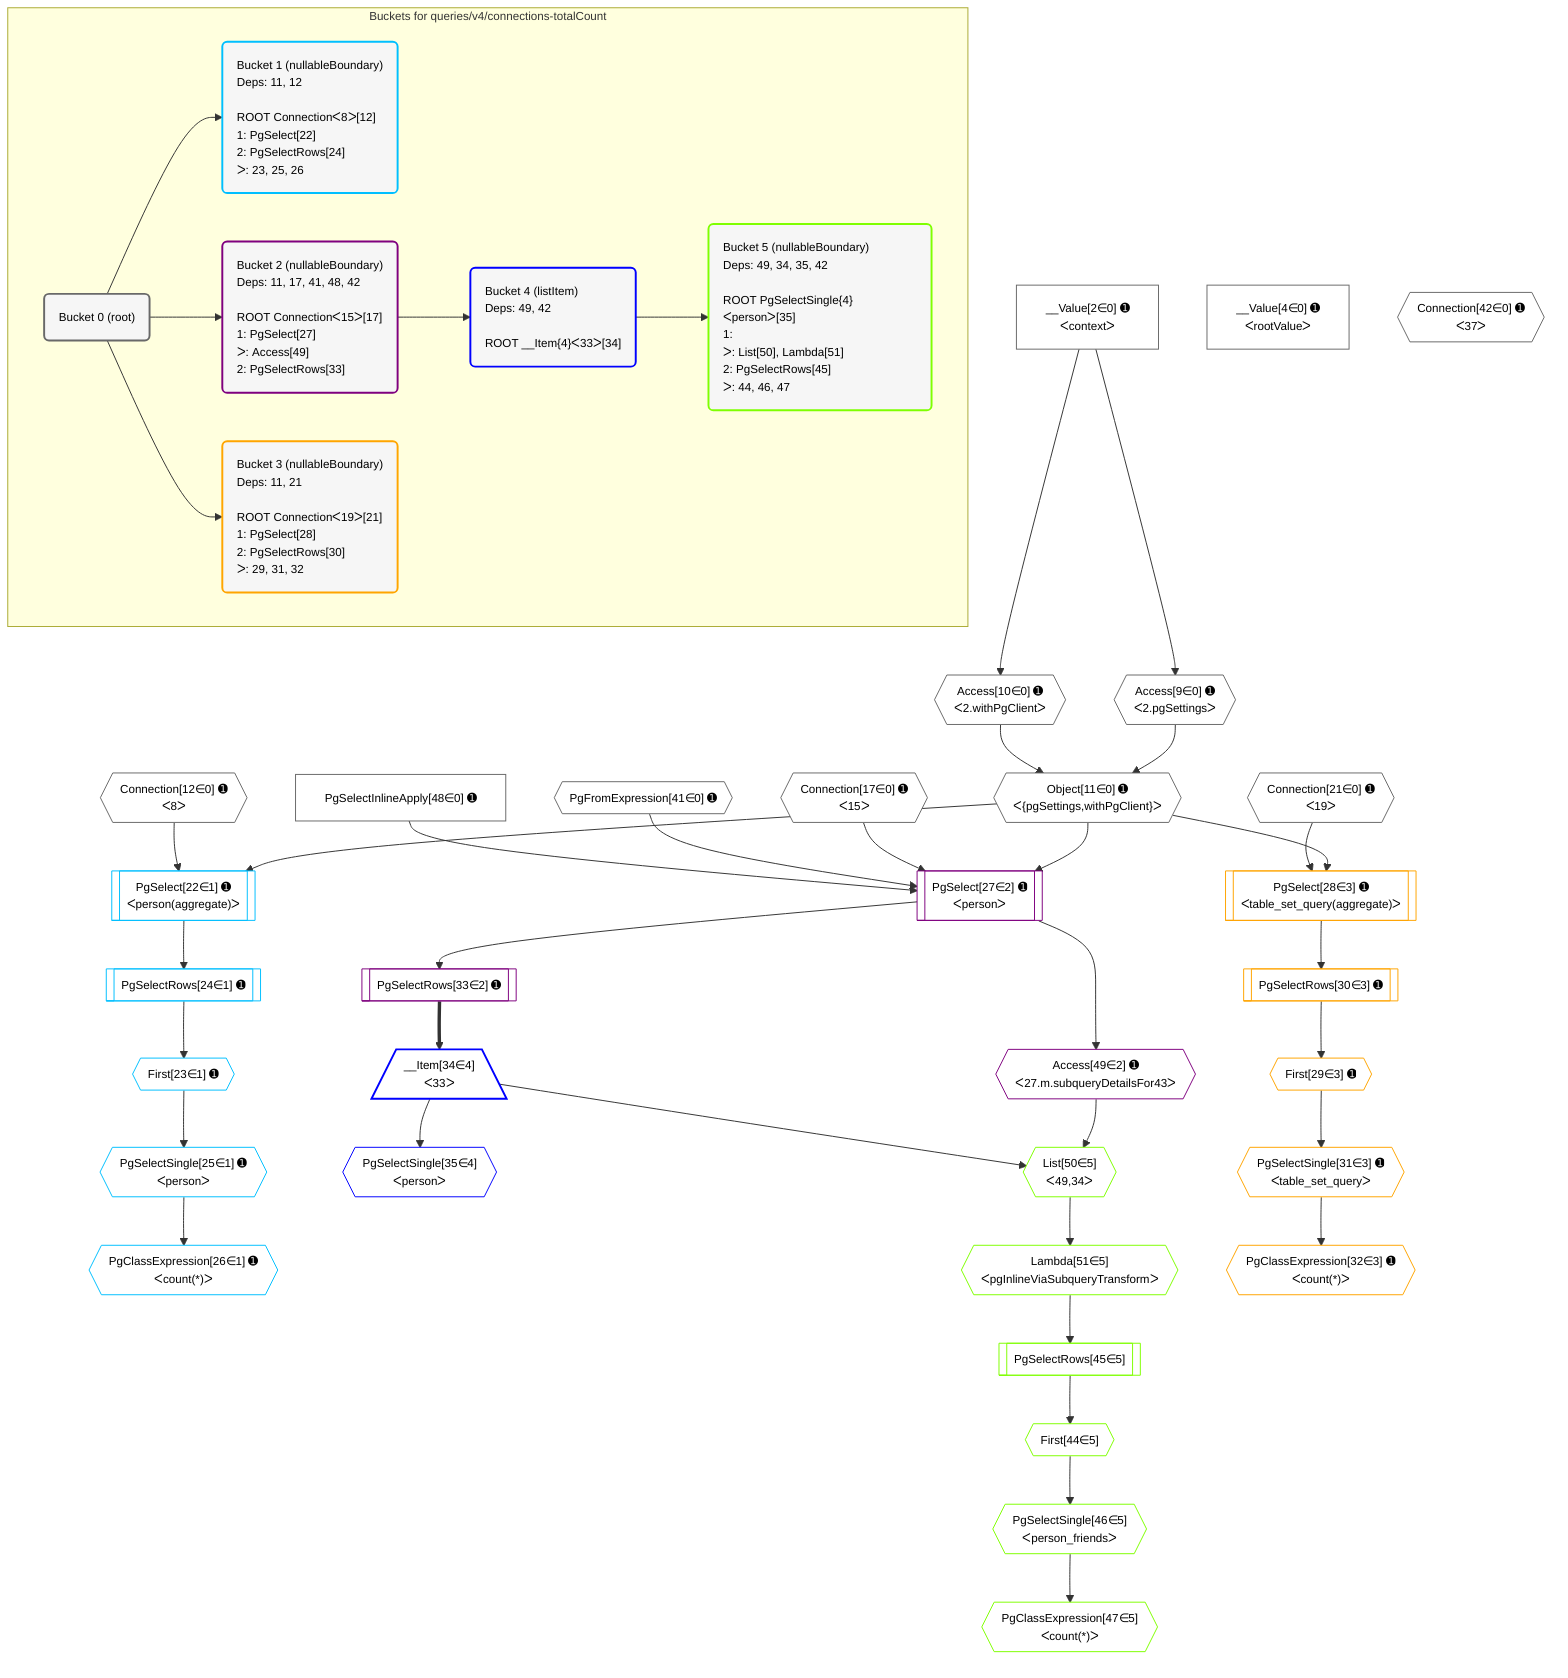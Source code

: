 %%{init: {'themeVariables': { 'fontSize': '12px'}}}%%
graph TD
    classDef path fill:#eee,stroke:#000,color:#000
    classDef plan fill:#fff,stroke-width:1px,color:#000
    classDef itemplan fill:#fff,stroke-width:2px,color:#000
    classDef unbatchedplan fill:#dff,stroke-width:1px,color:#000
    classDef sideeffectplan fill:#fcc,stroke-width:2px,color:#000
    classDef bucket fill:#f6f6f6,color:#000,stroke-width:2px,text-align:left

    subgraph "Buckets for queries/v4/connections-totalCount"
    Bucket0("Bucket 0 (root)"):::bucket
    Bucket1("Bucket 1 (nullableBoundary)<br />Deps: 11, 12<br /><br />ROOT Connectionᐸ8ᐳ[12]<br />1: PgSelect[22]<br />2: PgSelectRows[24]<br />ᐳ: 23, 25, 26"):::bucket
    Bucket2("Bucket 2 (nullableBoundary)<br />Deps: 11, 17, 41, 48, 42<br /><br />ROOT Connectionᐸ15ᐳ[17]<br />1: PgSelect[27]<br />ᐳ: Access[49]<br />2: PgSelectRows[33]"):::bucket
    Bucket3("Bucket 3 (nullableBoundary)<br />Deps: 11, 21<br /><br />ROOT Connectionᐸ19ᐳ[21]<br />1: PgSelect[28]<br />2: PgSelectRows[30]<br />ᐳ: 29, 31, 32"):::bucket
    Bucket4("Bucket 4 (listItem)<br />Deps: 49, 42<br /><br />ROOT __Item{4}ᐸ33ᐳ[34]"):::bucket
    Bucket5("Bucket 5 (nullableBoundary)<br />Deps: 49, 34, 35, 42<br /><br />ROOT PgSelectSingle{4}ᐸpersonᐳ[35]<br />1: <br />ᐳ: List[50], Lambda[51]<br />2: PgSelectRows[45]<br />ᐳ: 44, 46, 47"):::bucket
    end
    Bucket0 --> Bucket1 & Bucket2 & Bucket3
    Bucket2 --> Bucket4
    Bucket4 --> Bucket5

    %% plan dependencies
    Object11{{"Object[11∈0] ➊<br />ᐸ{pgSettings,withPgClient}ᐳ"}}:::plan
    Access9{{"Access[9∈0] ➊<br />ᐸ2.pgSettingsᐳ"}}:::plan
    Access10{{"Access[10∈0] ➊<br />ᐸ2.withPgClientᐳ"}}:::plan
    Access9 & Access10 --> Object11
    __Value2["__Value[2∈0] ➊<br />ᐸcontextᐳ"]:::plan
    __Value2 --> Access9
    __Value2 --> Access10
    __Value4["__Value[4∈0] ➊<br />ᐸrootValueᐳ"]:::plan
    Connection12{{"Connection[12∈0] ➊<br />ᐸ8ᐳ"}}:::plan
    Connection17{{"Connection[17∈0] ➊<br />ᐸ15ᐳ"}}:::plan
    Connection21{{"Connection[21∈0] ➊<br />ᐸ19ᐳ"}}:::plan
    PgFromExpression41{{"PgFromExpression[41∈0] ➊"}}:::plan
    Connection42{{"Connection[42∈0] ➊<br />ᐸ37ᐳ"}}:::plan
    PgSelectInlineApply48["PgSelectInlineApply[48∈0] ➊"]:::plan
    PgSelect22[["PgSelect[22∈1] ➊<br />ᐸperson(aggregate)ᐳ"]]:::plan
    Object11 & Connection12 --> PgSelect22
    First23{{"First[23∈1] ➊"}}:::plan
    PgSelectRows24[["PgSelectRows[24∈1] ➊"]]:::plan
    PgSelectRows24 --> First23
    PgSelect22 --> PgSelectRows24
    PgSelectSingle25{{"PgSelectSingle[25∈1] ➊<br />ᐸpersonᐳ"}}:::plan
    First23 --> PgSelectSingle25
    PgClassExpression26{{"PgClassExpression[26∈1] ➊<br />ᐸcount(*)ᐳ"}}:::plan
    PgSelectSingle25 --> PgClassExpression26
    PgSelect27[["PgSelect[27∈2] ➊<br />ᐸpersonᐳ"]]:::plan
    Object11 & Connection17 & PgFromExpression41 & PgSelectInlineApply48 --> PgSelect27
    PgSelectRows33[["PgSelectRows[33∈2] ➊"]]:::plan
    PgSelect27 --> PgSelectRows33
    Access49{{"Access[49∈2] ➊<br />ᐸ27.m.subqueryDetailsFor43ᐳ"}}:::plan
    PgSelect27 --> Access49
    __Item34[/"__Item[34∈4]<br />ᐸ33ᐳ"\]:::itemplan
    PgSelectRows33 ==> __Item34
    PgSelectSingle35{{"PgSelectSingle[35∈4]<br />ᐸpersonᐳ"}}:::plan
    __Item34 --> PgSelectSingle35
    List50{{"List[50∈5]<br />ᐸ49,34ᐳ"}}:::plan
    Access49 & __Item34 --> List50
    First44{{"First[44∈5]"}}:::plan
    PgSelectRows45[["PgSelectRows[45∈5]"]]:::plan
    PgSelectRows45 --> First44
    Lambda51{{"Lambda[51∈5]<br />ᐸpgInlineViaSubqueryTransformᐳ"}}:::plan
    Lambda51 --> PgSelectRows45
    PgSelectSingle46{{"PgSelectSingle[46∈5]<br />ᐸperson_friendsᐳ"}}:::plan
    First44 --> PgSelectSingle46
    PgClassExpression47{{"PgClassExpression[47∈5]<br />ᐸcount(*)ᐳ"}}:::plan
    PgSelectSingle46 --> PgClassExpression47
    List50 --> Lambda51
    PgSelect28[["PgSelect[28∈3] ➊<br />ᐸtable_set_query(aggregate)ᐳ"]]:::plan
    Object11 & Connection21 --> PgSelect28
    First29{{"First[29∈3] ➊"}}:::plan
    PgSelectRows30[["PgSelectRows[30∈3] ➊"]]:::plan
    PgSelectRows30 --> First29
    PgSelect28 --> PgSelectRows30
    PgSelectSingle31{{"PgSelectSingle[31∈3] ➊<br />ᐸtable_set_queryᐳ"}}:::plan
    First29 --> PgSelectSingle31
    PgClassExpression32{{"PgClassExpression[32∈3] ➊<br />ᐸcount(*)ᐳ"}}:::plan
    PgSelectSingle31 --> PgClassExpression32

    %% define steps
    classDef bucket0 stroke:#696969
    class Bucket0,__Value2,__Value4,Access9,Access10,Object11,Connection12,Connection17,Connection21,PgFromExpression41,Connection42,PgSelectInlineApply48 bucket0
    classDef bucket1 stroke:#00bfff
    class Bucket1,PgSelect22,First23,PgSelectRows24,PgSelectSingle25,PgClassExpression26 bucket1
    classDef bucket2 stroke:#7f007f
    class Bucket2,PgSelect27,PgSelectRows33,Access49 bucket2
    classDef bucket3 stroke:#ffa500
    class Bucket3,PgSelect28,First29,PgSelectRows30,PgSelectSingle31,PgClassExpression32 bucket3
    classDef bucket4 stroke:#0000ff
    class Bucket4,__Item34,PgSelectSingle35 bucket4
    classDef bucket5 stroke:#7fff00
    class Bucket5,First44,PgSelectRows45,PgSelectSingle46,PgClassExpression47,List50,Lambda51 bucket5